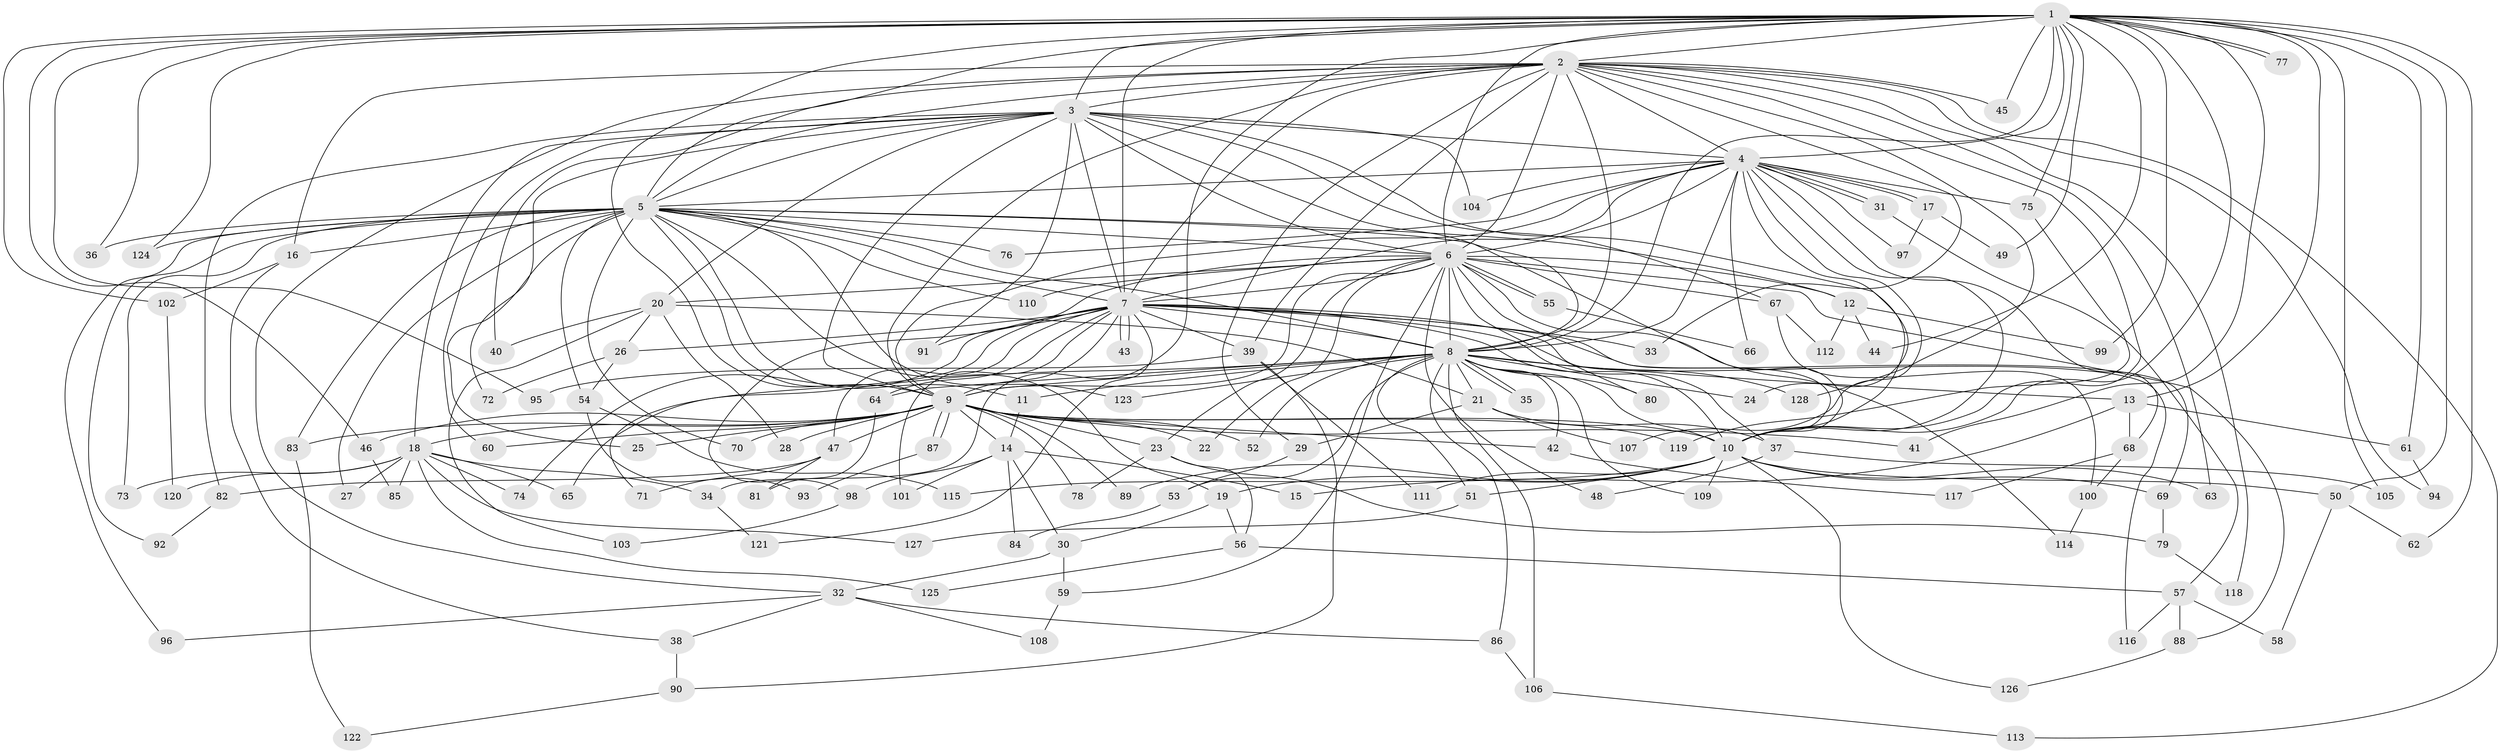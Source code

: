 // coarse degree distribution, {33: 0.01, 19: 0.02, 17: 0.01, 23: 0.01, 21: 0.01, 24: 0.01, 26: 0.01, 16: 0.01, 3: 0.22, 5: 0.05, 7: 0.02, 2: 0.53, 11: 0.01, 4: 0.05, 10: 0.01, 6: 0.01, 8: 0.01}
// Generated by graph-tools (version 1.1) at 2025/51/02/27/25 19:51:41]
// undirected, 128 vertices, 281 edges
graph export_dot {
graph [start="1"]
  node [color=gray90,style=filled];
  1;
  2;
  3;
  4;
  5;
  6;
  7;
  8;
  9;
  10;
  11;
  12;
  13;
  14;
  15;
  16;
  17;
  18;
  19;
  20;
  21;
  22;
  23;
  24;
  25;
  26;
  27;
  28;
  29;
  30;
  31;
  32;
  33;
  34;
  35;
  36;
  37;
  38;
  39;
  40;
  41;
  42;
  43;
  44;
  45;
  46;
  47;
  48;
  49;
  50;
  51;
  52;
  53;
  54;
  55;
  56;
  57;
  58;
  59;
  60;
  61;
  62;
  63;
  64;
  65;
  66;
  67;
  68;
  69;
  70;
  71;
  72;
  73;
  74;
  75;
  76;
  77;
  78;
  79;
  80;
  81;
  82;
  83;
  84;
  85;
  86;
  87;
  88;
  89;
  90;
  91;
  92;
  93;
  94;
  95;
  96;
  97;
  98;
  99;
  100;
  101;
  102;
  103;
  104;
  105;
  106;
  107;
  108;
  109;
  110;
  111;
  112;
  113;
  114;
  115;
  116;
  117;
  118;
  119;
  120;
  121;
  122;
  123;
  124;
  125;
  126;
  127;
  128;
  1 -- 2;
  1 -- 3;
  1 -- 4;
  1 -- 5;
  1 -- 6;
  1 -- 7;
  1 -- 8;
  1 -- 9;
  1 -- 10;
  1 -- 13;
  1 -- 34;
  1 -- 36;
  1 -- 41;
  1 -- 44;
  1 -- 45;
  1 -- 46;
  1 -- 49;
  1 -- 50;
  1 -- 61;
  1 -- 62;
  1 -- 75;
  1 -- 77;
  1 -- 77;
  1 -- 95;
  1 -- 99;
  1 -- 102;
  1 -- 105;
  1 -- 124;
  2 -- 3;
  2 -- 4;
  2 -- 5;
  2 -- 6;
  2 -- 7;
  2 -- 8;
  2 -- 9;
  2 -- 10;
  2 -- 16;
  2 -- 29;
  2 -- 32;
  2 -- 33;
  2 -- 39;
  2 -- 40;
  2 -- 45;
  2 -- 63;
  2 -- 94;
  2 -- 113;
  2 -- 118;
  2 -- 128;
  3 -- 4;
  3 -- 5;
  3 -- 6;
  3 -- 7;
  3 -- 8;
  3 -- 9;
  3 -- 10;
  3 -- 18;
  3 -- 20;
  3 -- 60;
  3 -- 67;
  3 -- 72;
  3 -- 82;
  3 -- 91;
  3 -- 104;
  4 -- 5;
  4 -- 6;
  4 -- 7;
  4 -- 8;
  4 -- 9;
  4 -- 10;
  4 -- 17;
  4 -- 17;
  4 -- 24;
  4 -- 31;
  4 -- 31;
  4 -- 66;
  4 -- 68;
  4 -- 75;
  4 -- 76;
  4 -- 97;
  4 -- 104;
  4 -- 107;
  5 -- 6;
  5 -- 7;
  5 -- 8;
  5 -- 9;
  5 -- 10;
  5 -- 11;
  5 -- 12;
  5 -- 16;
  5 -- 19;
  5 -- 25;
  5 -- 27;
  5 -- 36;
  5 -- 54;
  5 -- 70;
  5 -- 73;
  5 -- 76;
  5 -- 83;
  5 -- 92;
  5 -- 96;
  5 -- 110;
  5 -- 123;
  5 -- 124;
  6 -- 7;
  6 -- 8;
  6 -- 9;
  6 -- 10;
  6 -- 12;
  6 -- 20;
  6 -- 22;
  6 -- 23;
  6 -- 48;
  6 -- 55;
  6 -- 55;
  6 -- 59;
  6 -- 67;
  6 -- 80;
  6 -- 88;
  6 -- 98;
  6 -- 110;
  6 -- 114;
  7 -- 8;
  7 -- 9;
  7 -- 10;
  7 -- 26;
  7 -- 33;
  7 -- 37;
  7 -- 39;
  7 -- 43;
  7 -- 43;
  7 -- 47;
  7 -- 64;
  7 -- 69;
  7 -- 71;
  7 -- 74;
  7 -- 91;
  7 -- 101;
  7 -- 116;
  7 -- 121;
  8 -- 9;
  8 -- 10;
  8 -- 11;
  8 -- 13;
  8 -- 21;
  8 -- 24;
  8 -- 35;
  8 -- 35;
  8 -- 42;
  8 -- 51;
  8 -- 52;
  8 -- 53;
  8 -- 64;
  8 -- 65;
  8 -- 80;
  8 -- 86;
  8 -- 106;
  8 -- 109;
  8 -- 123;
  8 -- 128;
  9 -- 10;
  9 -- 14;
  9 -- 18;
  9 -- 22;
  9 -- 23;
  9 -- 25;
  9 -- 28;
  9 -- 41;
  9 -- 42;
  9 -- 46;
  9 -- 47;
  9 -- 52;
  9 -- 60;
  9 -- 70;
  9 -- 78;
  9 -- 83;
  9 -- 87;
  9 -- 87;
  9 -- 89;
  9 -- 119;
  10 -- 19;
  10 -- 50;
  10 -- 51;
  10 -- 63;
  10 -- 69;
  10 -- 89;
  10 -- 109;
  10 -- 111;
  10 -- 115;
  10 -- 126;
  11 -- 14;
  12 -- 44;
  12 -- 99;
  12 -- 112;
  13 -- 15;
  13 -- 61;
  13 -- 68;
  14 -- 15;
  14 -- 30;
  14 -- 84;
  14 -- 98;
  14 -- 101;
  16 -- 38;
  16 -- 102;
  17 -- 49;
  17 -- 97;
  18 -- 27;
  18 -- 34;
  18 -- 65;
  18 -- 73;
  18 -- 74;
  18 -- 85;
  18 -- 120;
  18 -- 125;
  18 -- 127;
  19 -- 30;
  19 -- 56;
  20 -- 21;
  20 -- 26;
  20 -- 28;
  20 -- 40;
  20 -- 103;
  21 -- 29;
  21 -- 37;
  21 -- 107;
  23 -- 56;
  23 -- 78;
  23 -- 79;
  26 -- 54;
  26 -- 72;
  29 -- 53;
  30 -- 32;
  30 -- 59;
  31 -- 57;
  32 -- 38;
  32 -- 86;
  32 -- 96;
  32 -- 108;
  34 -- 121;
  37 -- 48;
  37 -- 105;
  38 -- 90;
  39 -- 90;
  39 -- 95;
  39 -- 111;
  42 -- 117;
  46 -- 85;
  47 -- 71;
  47 -- 81;
  47 -- 82;
  50 -- 58;
  50 -- 62;
  51 -- 127;
  53 -- 84;
  54 -- 93;
  54 -- 115;
  55 -- 66;
  56 -- 57;
  56 -- 125;
  57 -- 58;
  57 -- 88;
  57 -- 116;
  59 -- 108;
  61 -- 94;
  64 -- 81;
  67 -- 100;
  67 -- 112;
  68 -- 100;
  68 -- 117;
  69 -- 79;
  75 -- 119;
  79 -- 118;
  82 -- 92;
  83 -- 122;
  86 -- 106;
  87 -- 93;
  88 -- 126;
  90 -- 122;
  98 -- 103;
  100 -- 114;
  102 -- 120;
  106 -- 113;
}
